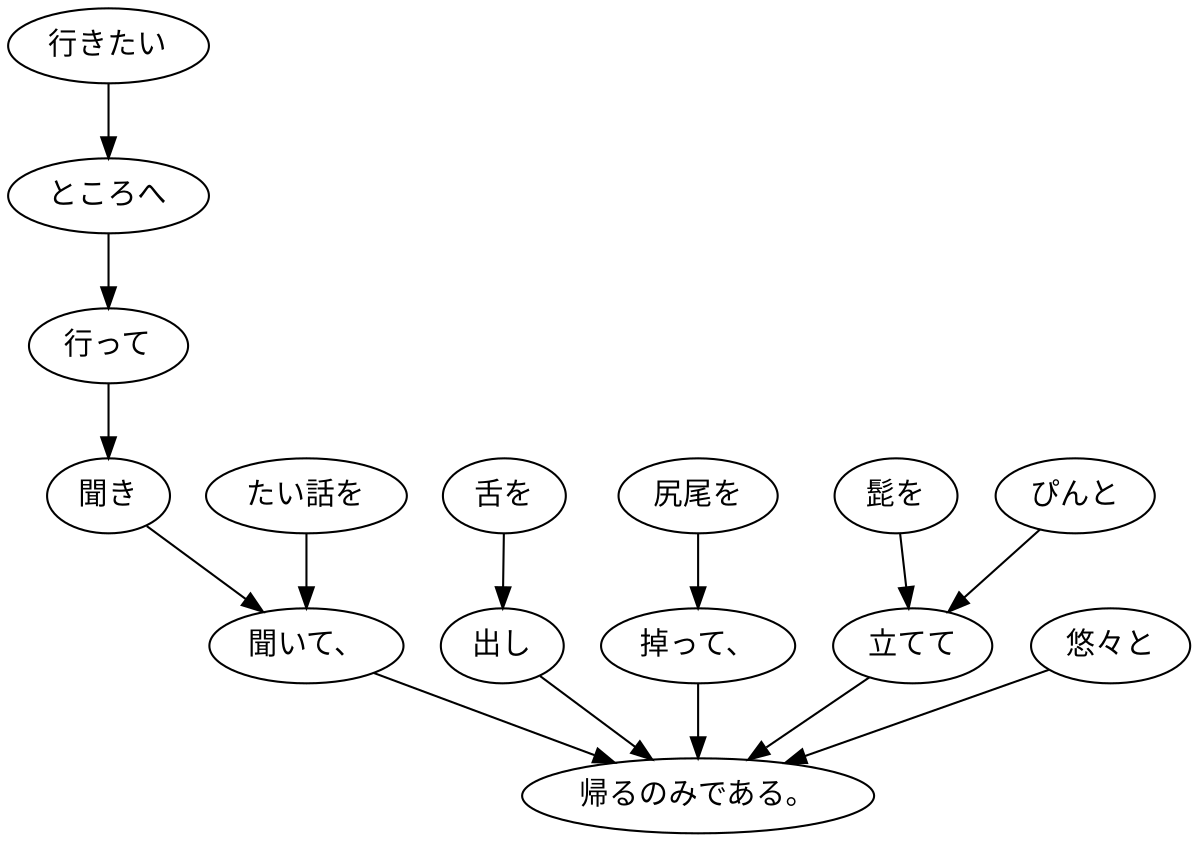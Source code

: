 digraph graph1839 {
	node0 [label="行きたい"];
	node1 [label="ところへ"];
	node2 [label="行って"];
	node3 [label="聞き"];
	node4 [label="たい話を"];
	node5 [label="聞いて、"];
	node6 [label="舌を"];
	node7 [label="出し"];
	node8 [label="尻尾を"];
	node9 [label="掉って、"];
	node10 [label="髭を"];
	node11 [label="ぴんと"];
	node12 [label="立てて"];
	node13 [label="悠々と"];
	node14 [label="帰るのみである。"];
	node0 -> node1;
	node1 -> node2;
	node2 -> node3;
	node3 -> node5;
	node4 -> node5;
	node5 -> node14;
	node6 -> node7;
	node7 -> node14;
	node8 -> node9;
	node9 -> node14;
	node10 -> node12;
	node11 -> node12;
	node12 -> node14;
	node13 -> node14;
}
